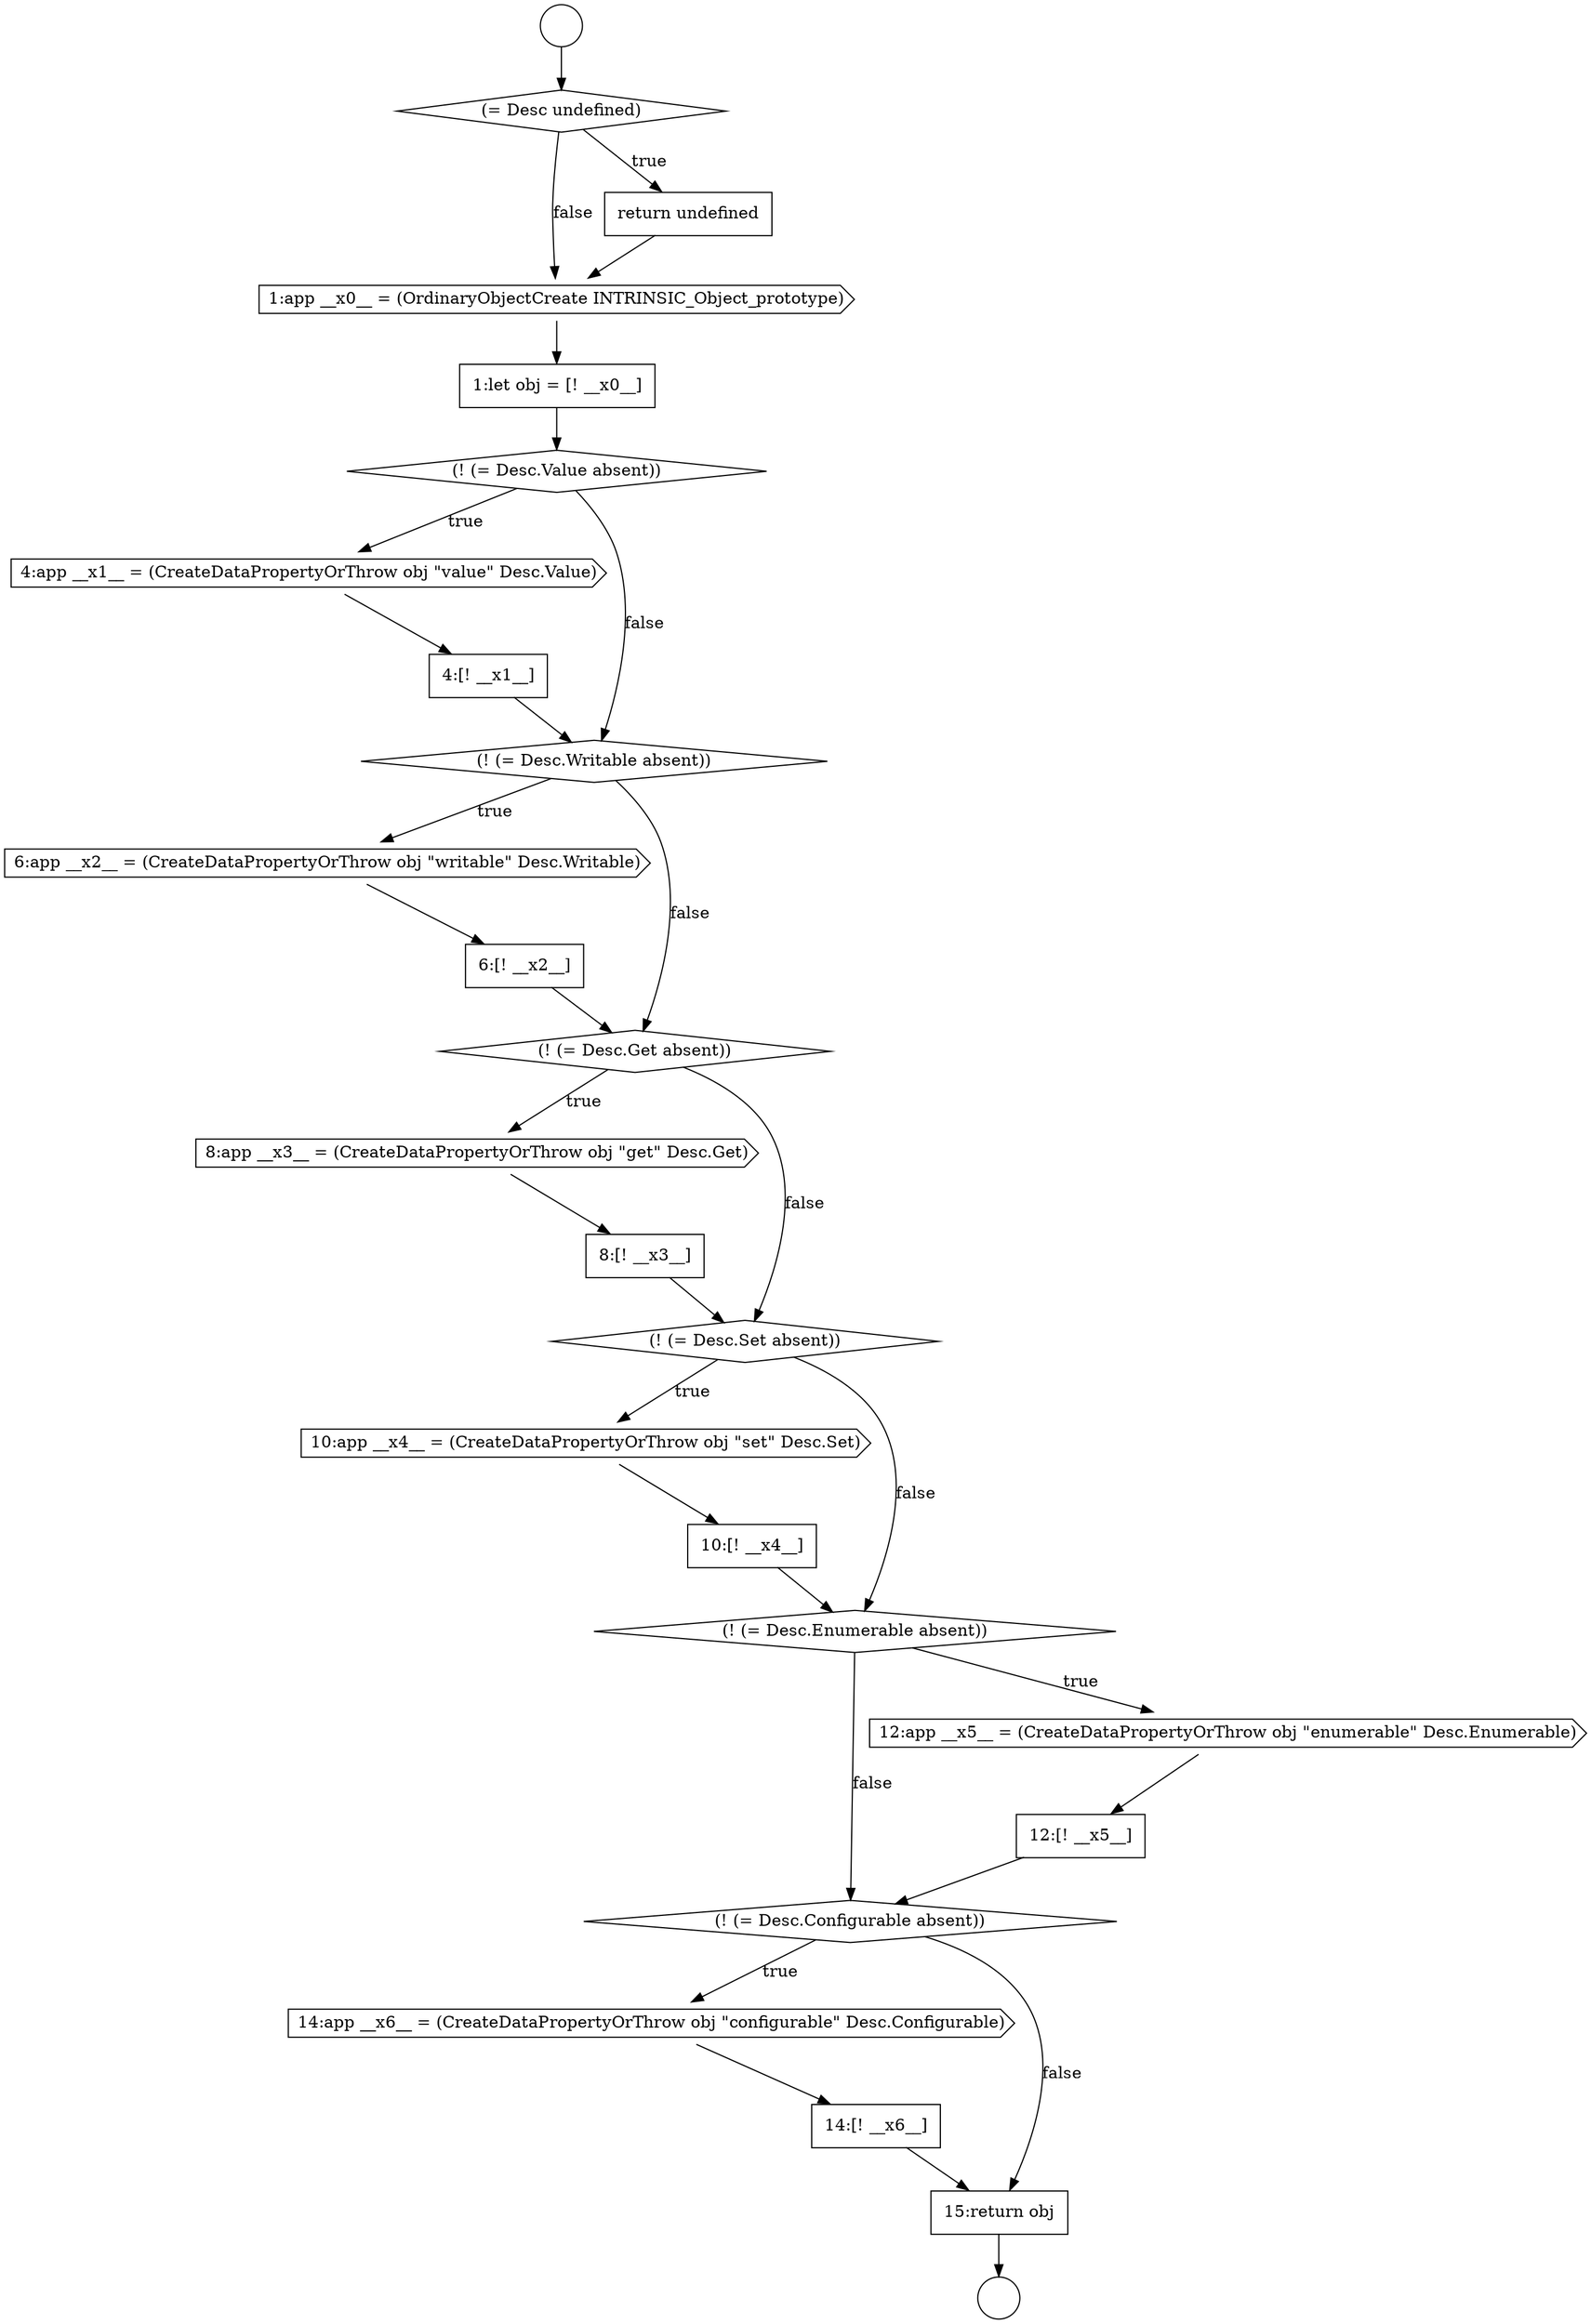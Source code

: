 digraph {
  node404 [shape=cds, label=<<font color="black">14:app __x6__ = (CreateDataPropertyOrThrow obj &quot;configurable&quot; Desc.Configurable)</font>> color="black" fillcolor="white" style=filled]
  node389 [shape=cds, label=<<font color="black">4:app __x1__ = (CreateDataPropertyOrThrow obj &quot;value&quot; Desc.Value)</font>> color="black" fillcolor="white" style=filled]
  node392 [shape=cds, label=<<font color="black">6:app __x2__ = (CreateDataPropertyOrThrow obj &quot;writable&quot; Desc.Writable)</font>> color="black" fillcolor="white" style=filled]
  node393 [shape=none, margin=0, label=<<font color="black">
    <table border="0" cellborder="1" cellspacing="0" cellpadding="10">
      <tr><td align="left">6:[! __x2__]</td></tr>
    </table>
  </font>> color="black" fillcolor="white" style=filled]
  node398 [shape=cds, label=<<font color="black">10:app __x4__ = (CreateDataPropertyOrThrow obj &quot;set&quot; Desc.Set)</font>> color="black" fillcolor="white" style=filled]
  node402 [shape=none, margin=0, label=<<font color="black">
    <table border="0" cellborder="1" cellspacing="0" cellpadding="10">
      <tr><td align="left">12:[! __x5__]</td></tr>
    </table>
  </font>> color="black" fillcolor="white" style=filled]
  node406 [shape=none, margin=0, label=<<font color="black">
    <table border="0" cellborder="1" cellspacing="0" cellpadding="10">
      <tr><td align="left">15:return obj</td></tr>
    </table>
  </font>> color="black" fillcolor="white" style=filled]
  node387 [shape=none, margin=0, label=<<font color="black">
    <table border="0" cellborder="1" cellspacing="0" cellpadding="10">
      <tr><td align="left">1:let obj = [! __x0__]</td></tr>
    </table>
  </font>> color="black" fillcolor="white" style=filled]
  node386 [shape=cds, label=<<font color="black">1:app __x0__ = (OrdinaryObjectCreate INTRINSIC_Object_prototype)</font>> color="black" fillcolor="white" style=filled]
  node383 [shape=circle label=" " color="black" fillcolor="white" style=filled]
  node405 [shape=none, margin=0, label=<<font color="black">
    <table border="0" cellborder="1" cellspacing="0" cellpadding="10">
      <tr><td align="left">14:[! __x6__]</td></tr>
    </table>
  </font>> color="black" fillcolor="white" style=filled]
  node400 [shape=diamond, label=<<font color="black">(! (= Desc.Enumerable absent))</font>> color="black" fillcolor="white" style=filled]
  node395 [shape=cds, label=<<font color="black">8:app __x3__ = (CreateDataPropertyOrThrow obj &quot;get&quot; Desc.Get)</font>> color="black" fillcolor="white" style=filled]
  node385 [shape=none, margin=0, label=<<font color="black">
    <table border="0" cellborder="1" cellspacing="0" cellpadding="10">
      <tr><td align="left">return undefined</td></tr>
    </table>
  </font>> color="black" fillcolor="white" style=filled]
  node384 [shape=diamond, label=<<font color="black">(= Desc undefined)</font>> color="black" fillcolor="white" style=filled]
  node397 [shape=diamond, label=<<font color="black">(! (= Desc.Set absent))</font>> color="black" fillcolor="white" style=filled]
  node396 [shape=none, margin=0, label=<<font color="black">
    <table border="0" cellborder="1" cellspacing="0" cellpadding="10">
      <tr><td align="left">8:[! __x3__]</td></tr>
    </table>
  </font>> color="black" fillcolor="white" style=filled]
  node403 [shape=diamond, label=<<font color="black">(! (= Desc.Configurable absent))</font>> color="black" fillcolor="white" style=filled]
  node388 [shape=diamond, label=<<font color="black">(! (= Desc.Value absent))</font>> color="black" fillcolor="white" style=filled]
  node391 [shape=diamond, label=<<font color="black">(! (= Desc.Writable absent))</font>> color="black" fillcolor="white" style=filled]
  node382 [shape=circle label=" " color="black" fillcolor="white" style=filled]
  node399 [shape=none, margin=0, label=<<font color="black">
    <table border="0" cellborder="1" cellspacing="0" cellpadding="10">
      <tr><td align="left">10:[! __x4__]</td></tr>
    </table>
  </font>> color="black" fillcolor="white" style=filled]
  node394 [shape=diamond, label=<<font color="black">(! (= Desc.Get absent))</font>> color="black" fillcolor="white" style=filled]
  node390 [shape=none, margin=0, label=<<font color="black">
    <table border="0" cellborder="1" cellspacing="0" cellpadding="10">
      <tr><td align="left">4:[! __x1__]</td></tr>
    </table>
  </font>> color="black" fillcolor="white" style=filled]
  node401 [shape=cds, label=<<font color="black">12:app __x5__ = (CreateDataPropertyOrThrow obj &quot;enumerable&quot; Desc.Enumerable)</font>> color="black" fillcolor="white" style=filled]
  node390 -> node391 [ color="black"]
  node394 -> node395 [label=<<font color="black">true</font>> color="black"]
  node394 -> node397 [label=<<font color="black">false</font>> color="black"]
  node387 -> node388 [ color="black"]
  node399 -> node400 [ color="black"]
  node388 -> node389 [label=<<font color="black">true</font>> color="black"]
  node388 -> node391 [label=<<font color="black">false</font>> color="black"]
  node403 -> node404 [label=<<font color="black">true</font>> color="black"]
  node403 -> node406 [label=<<font color="black">false</font>> color="black"]
  node386 -> node387 [ color="black"]
  node382 -> node384 [ color="black"]
  node389 -> node390 [ color="black"]
  node385 -> node386 [ color="black"]
  node395 -> node396 [ color="black"]
  node397 -> node398 [label=<<font color="black">true</font>> color="black"]
  node397 -> node400 [label=<<font color="black">false</font>> color="black"]
  node404 -> node405 [ color="black"]
  node405 -> node406 [ color="black"]
  node402 -> node403 [ color="black"]
  node391 -> node392 [label=<<font color="black">true</font>> color="black"]
  node391 -> node394 [label=<<font color="black">false</font>> color="black"]
  node401 -> node402 [ color="black"]
  node398 -> node399 [ color="black"]
  node396 -> node397 [ color="black"]
  node384 -> node385 [label=<<font color="black">true</font>> color="black"]
  node384 -> node386 [label=<<font color="black">false</font>> color="black"]
  node393 -> node394 [ color="black"]
  node406 -> node383 [ color="black"]
  node392 -> node393 [ color="black"]
  node400 -> node401 [label=<<font color="black">true</font>> color="black"]
  node400 -> node403 [label=<<font color="black">false</font>> color="black"]
}

